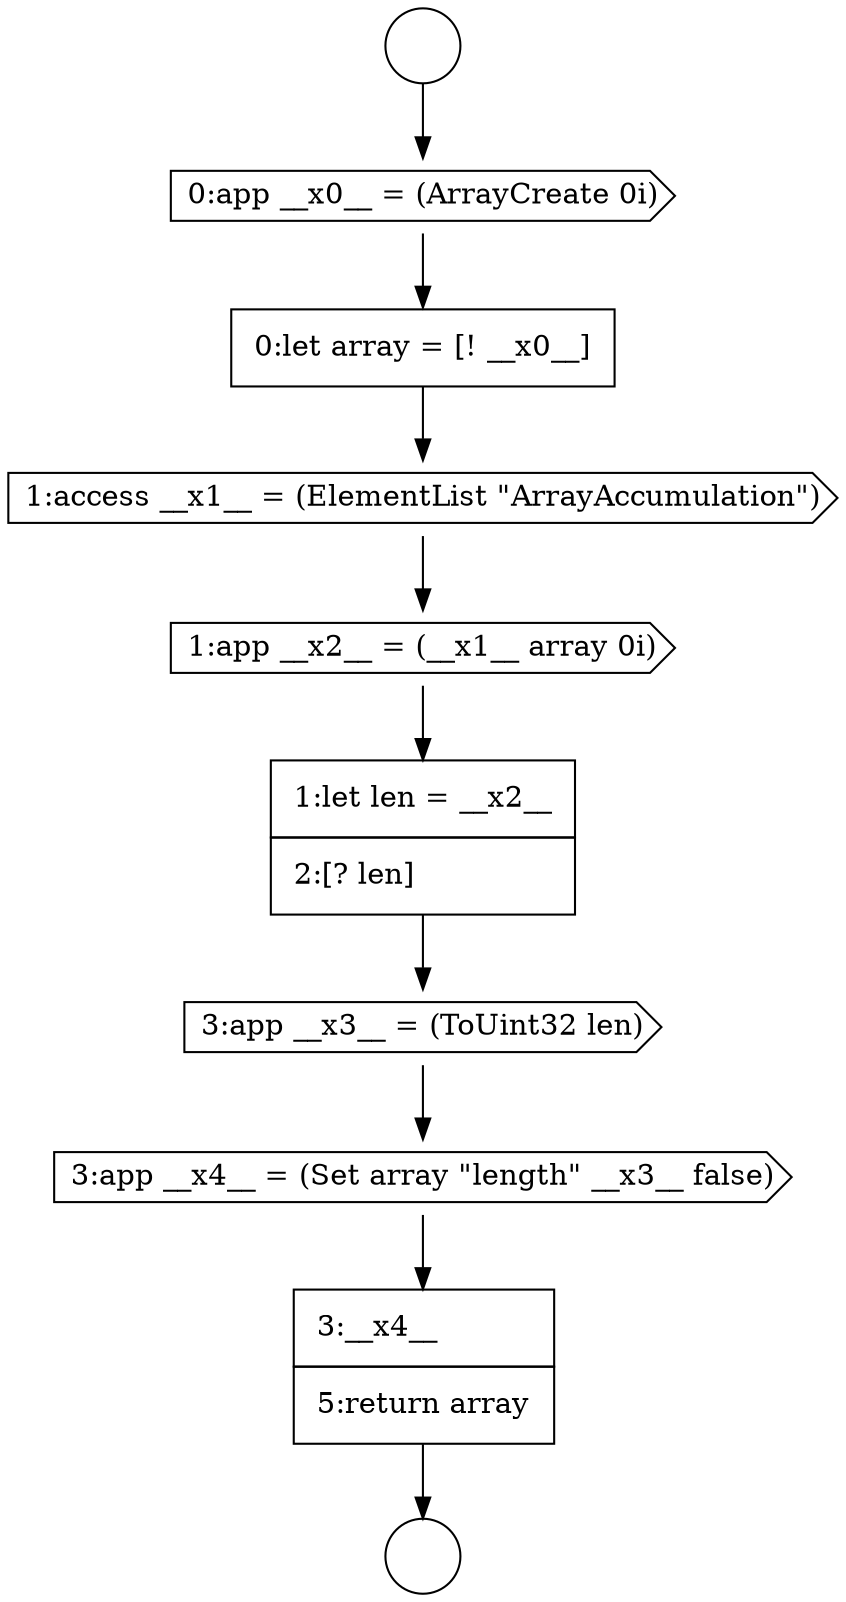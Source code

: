 digraph {
  node3414 [shape=none, margin=0, label=<<font color="black">
    <table border="0" cellborder="1" cellspacing="0" cellpadding="10">
      <tr><td align="left">3:__x4__</td></tr>
      <tr><td align="left">5:return array</td></tr>
    </table>
  </font>> color="black" fillcolor="white" style=filled]
  node3410 [shape=cds, label=<<font color="black">1:app __x2__ = (__x1__ array 0i)</font>> color="black" fillcolor="white" style=filled]
  node3406 [shape=circle label=" " color="black" fillcolor="white" style=filled]
  node3408 [shape=none, margin=0, label=<<font color="black">
    <table border="0" cellborder="1" cellspacing="0" cellpadding="10">
      <tr><td align="left">0:let array = [! __x0__]</td></tr>
    </table>
  </font>> color="black" fillcolor="white" style=filled]
  node3413 [shape=cds, label=<<font color="black">3:app __x4__ = (Set array &quot;length&quot; __x3__ false)</font>> color="black" fillcolor="white" style=filled]
  node3407 [shape=cds, label=<<font color="black">0:app __x0__ = (ArrayCreate 0i)</font>> color="black" fillcolor="white" style=filled]
  node3409 [shape=cds, label=<<font color="black">1:access __x1__ = (ElementList &quot;ArrayAccumulation&quot;)</font>> color="black" fillcolor="white" style=filled]
  node3412 [shape=cds, label=<<font color="black">3:app __x3__ = (ToUint32 len)</font>> color="black" fillcolor="white" style=filled]
  node3411 [shape=none, margin=0, label=<<font color="black">
    <table border="0" cellborder="1" cellspacing="0" cellpadding="10">
      <tr><td align="left">1:let len = __x2__</td></tr>
      <tr><td align="left">2:[? len]</td></tr>
    </table>
  </font>> color="black" fillcolor="white" style=filled]
  node3405 [shape=circle label=" " color="black" fillcolor="white" style=filled]
  node3410 -> node3411 [ color="black"]
  node3411 -> node3412 [ color="black"]
  node3407 -> node3408 [ color="black"]
  node3412 -> node3413 [ color="black"]
  node3408 -> node3409 [ color="black"]
  node3414 -> node3406 [ color="black"]
  node3413 -> node3414 [ color="black"]
  node3405 -> node3407 [ color="black"]
  node3409 -> node3410 [ color="black"]
}
